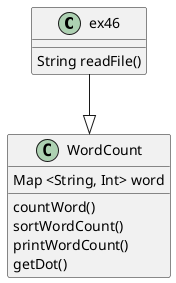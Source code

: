 @startuml
'https://plantuml.com/class-diagram
class ex46 {
   String readFile()
}
class WordCount 
{
    Map <String, Int> word
    countWord()
    sortWordCount()
    printWordCount()
    getDot()
}
ex46 --|> WordCount
@enduml
